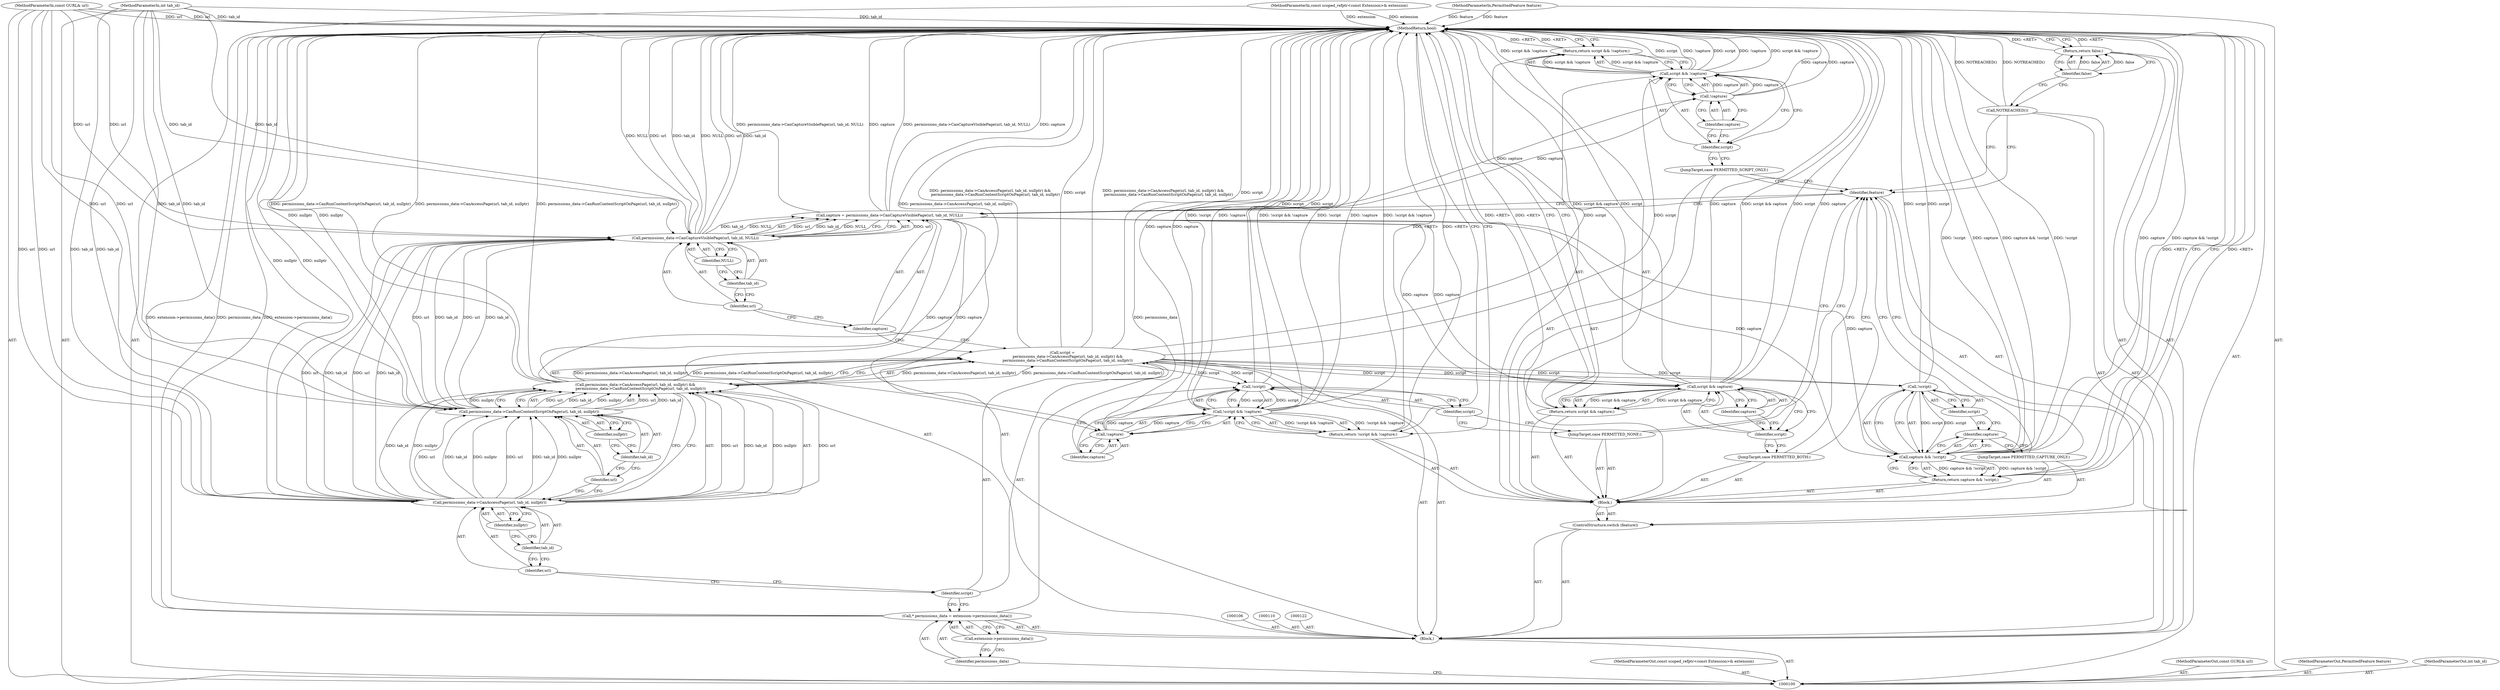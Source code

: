 digraph "1_Chrome_0660e08731fd42076d7242068e9eaed1482b14d5" {
"1000101" [label="(MethodParameterIn,const scoped_refptr<const Extension>& extension)"];
"1000207" [label="(MethodParameterOut,const scoped_refptr<const Extension>& extension)"];
"1000159" [label="(MethodReturn,bool)"];
"1000130" [label="(Identifier,feature)"];
"1000131" [label="(Block,)"];
"1000129" [label="(ControlStructure,switch (feature))"];
"1000132" [label="(JumpTarget,case PERMITTED_SCRIPT_ONLY:)"];
"1000134" [label="(Call,script && !capture)"];
"1000135" [label="(Identifier,script)"];
"1000136" [label="(Call,!capture)"];
"1000137" [label="(Identifier,capture)"];
"1000133" [label="(Return,return script && !capture;)"];
"1000138" [label="(JumpTarget,case PERMITTED_CAPTURE_ONLY:)"];
"1000140" [label="(Call,capture && !script)"];
"1000141" [label="(Identifier,capture)"];
"1000142" [label="(Call,!script)"];
"1000143" [label="(Identifier,script)"];
"1000139" [label="(Return,return capture && !script;)"];
"1000144" [label="(JumpTarget,case PERMITTED_BOTH:)"];
"1000146" [label="(Call,script && capture)"];
"1000147" [label="(Identifier,script)"];
"1000148" [label="(Identifier,capture)"];
"1000145" [label="(Return,return script && capture;)"];
"1000149" [label="(JumpTarget,case PERMITTED_NONE:)"];
"1000151" [label="(Call,!script && !capture)"];
"1000152" [label="(Call,!script)"];
"1000153" [label="(Identifier,script)"];
"1000154" [label="(Call,!capture)"];
"1000155" [label="(Identifier,capture)"];
"1000150" [label="(Return,return !script && !capture;)"];
"1000102" [label="(MethodParameterIn,const GURL& url)"];
"1000208" [label="(MethodParameterOut,const GURL& url)"];
"1000156" [label="(Call,NOTREACHED())"];
"1000158" [label="(Identifier,false)"];
"1000157" [label="(Return,return false;)"];
"1000103" [label="(MethodParameterIn,PermittedFeature feature)"];
"1000209" [label="(MethodParameterOut,PermittedFeature feature)"];
"1000104" [label="(MethodParameterIn,int tab_id)"];
"1000210" [label="(MethodParameterOut,int tab_id)"];
"1000105" [label="(Block,)"];
"1000107" [label="(Call,* permissions_data = extension->permissions_data())"];
"1000108" [label="(Identifier,permissions_data)"];
"1000109" [label="(Call,extension->permissions_data())"];
"1000111" [label="(Call,script =\n         permissions_data->CanAccessPage(url, tab_id, nullptr) &&\n         permissions_data->CanRunContentScriptOnPage(url, tab_id, nullptr))"];
"1000112" [label="(Identifier,script)"];
"1000115" [label="(Identifier,url)"];
"1000116" [label="(Identifier,tab_id)"];
"1000117" [label="(Identifier,nullptr)"];
"1000113" [label="(Call,permissions_data->CanAccessPage(url, tab_id, nullptr) &&\n         permissions_data->CanRunContentScriptOnPage(url, tab_id, nullptr))"];
"1000114" [label="(Call,permissions_data->CanAccessPage(url, tab_id, nullptr))"];
"1000119" [label="(Identifier,url)"];
"1000120" [label="(Identifier,tab_id)"];
"1000121" [label="(Identifier,nullptr)"];
"1000118" [label="(Call,permissions_data->CanRunContentScriptOnPage(url, tab_id, nullptr))"];
"1000125" [label="(Call,permissions_data->CanCaptureVisiblePage(url, tab_id, NULL))"];
"1000126" [label="(Identifier,url)"];
"1000127" [label="(Identifier,tab_id)"];
"1000128" [label="(Identifier,NULL)"];
"1000123" [label="(Call,capture = permissions_data->CanCaptureVisiblePage(url, tab_id, NULL))"];
"1000124" [label="(Identifier,capture)"];
"1000101" -> "1000100"  [label="AST: "];
"1000101" -> "1000159"  [label="DDG: extension"];
"1000207" -> "1000100"  [label="AST: "];
"1000159" -> "1000100"  [label="AST: "];
"1000159" -> "1000133"  [label="CFG: "];
"1000159" -> "1000139"  [label="CFG: "];
"1000159" -> "1000145"  [label="CFG: "];
"1000159" -> "1000150"  [label="CFG: "];
"1000159" -> "1000157"  [label="CFG: "];
"1000139" -> "1000159"  [label="DDG: <RET>"];
"1000145" -> "1000159"  [label="DDG: <RET>"];
"1000133" -> "1000159"  [label="DDG: <RET>"];
"1000114" -> "1000159"  [label="DDG: nullptr"];
"1000125" -> "1000159"  [label="DDG: url"];
"1000125" -> "1000159"  [label="DDG: tab_id"];
"1000125" -> "1000159"  [label="DDG: NULL"];
"1000140" -> "1000159"  [label="DDG: !script"];
"1000140" -> "1000159"  [label="DDG: capture"];
"1000140" -> "1000159"  [label="DDG: capture && !script"];
"1000123" -> "1000159"  [label="DDG: permissions_data->CanCaptureVisiblePage(url, tab_id, NULL)"];
"1000123" -> "1000159"  [label="DDG: capture"];
"1000107" -> "1000159"  [label="DDG: permissions_data"];
"1000107" -> "1000159"  [label="DDG: extension->permissions_data()"];
"1000104" -> "1000159"  [label="DDG: tab_id"];
"1000113" -> "1000159"  [label="DDG: permissions_data->CanAccessPage(url, tab_id, nullptr)"];
"1000113" -> "1000159"  [label="DDG: permissions_data->CanRunContentScriptOnPage(url, tab_id, nullptr)"];
"1000118" -> "1000159"  [label="DDG: nullptr"];
"1000146" -> "1000159"  [label="DDG: capture"];
"1000146" -> "1000159"  [label="DDG: script && capture"];
"1000146" -> "1000159"  [label="DDG: script"];
"1000151" -> "1000159"  [label="DDG: !capture"];
"1000151" -> "1000159"  [label="DDG: !script && !capture"];
"1000151" -> "1000159"  [label="DDG: !script"];
"1000154" -> "1000159"  [label="DDG: capture"];
"1000103" -> "1000159"  [label="DDG: feature"];
"1000134" -> "1000159"  [label="DDG: script && !capture"];
"1000134" -> "1000159"  [label="DDG: script"];
"1000134" -> "1000159"  [label="DDG: !capture"];
"1000152" -> "1000159"  [label="DDG: script"];
"1000102" -> "1000159"  [label="DDG: url"];
"1000111" -> "1000159"  [label="DDG: script"];
"1000111" -> "1000159"  [label="DDG: permissions_data->CanAccessPage(url, tab_id, nullptr) &&\n         permissions_data->CanRunContentScriptOnPage(url, tab_id, nullptr)"];
"1000101" -> "1000159"  [label="DDG: extension"];
"1000142" -> "1000159"  [label="DDG: script"];
"1000156" -> "1000159"  [label="DDG: NOTREACHED()"];
"1000136" -> "1000159"  [label="DDG: capture"];
"1000150" -> "1000159"  [label="DDG: <RET>"];
"1000157" -> "1000159"  [label="DDG: <RET>"];
"1000130" -> "1000129"  [label="AST: "];
"1000130" -> "1000123"  [label="CFG: "];
"1000132" -> "1000130"  [label="CFG: "];
"1000138" -> "1000130"  [label="CFG: "];
"1000144" -> "1000130"  [label="CFG: "];
"1000149" -> "1000130"  [label="CFG: "];
"1000156" -> "1000130"  [label="CFG: "];
"1000131" -> "1000129"  [label="AST: "];
"1000132" -> "1000131"  [label="AST: "];
"1000133" -> "1000131"  [label="AST: "];
"1000138" -> "1000131"  [label="AST: "];
"1000139" -> "1000131"  [label="AST: "];
"1000144" -> "1000131"  [label="AST: "];
"1000145" -> "1000131"  [label="AST: "];
"1000149" -> "1000131"  [label="AST: "];
"1000150" -> "1000131"  [label="AST: "];
"1000129" -> "1000105"  [label="AST: "];
"1000130" -> "1000129"  [label="AST: "];
"1000131" -> "1000129"  [label="AST: "];
"1000132" -> "1000131"  [label="AST: "];
"1000132" -> "1000130"  [label="CFG: "];
"1000135" -> "1000132"  [label="CFG: "];
"1000134" -> "1000133"  [label="AST: "];
"1000134" -> "1000135"  [label="CFG: "];
"1000134" -> "1000136"  [label="CFG: "];
"1000135" -> "1000134"  [label="AST: "];
"1000136" -> "1000134"  [label="AST: "];
"1000133" -> "1000134"  [label="CFG: "];
"1000134" -> "1000159"  [label="DDG: script && !capture"];
"1000134" -> "1000159"  [label="DDG: script"];
"1000134" -> "1000159"  [label="DDG: !capture"];
"1000134" -> "1000133"  [label="DDG: script && !capture"];
"1000111" -> "1000134"  [label="DDG: script"];
"1000136" -> "1000134"  [label="DDG: capture"];
"1000135" -> "1000134"  [label="AST: "];
"1000135" -> "1000132"  [label="CFG: "];
"1000137" -> "1000135"  [label="CFG: "];
"1000134" -> "1000135"  [label="CFG: "];
"1000136" -> "1000134"  [label="AST: "];
"1000136" -> "1000137"  [label="CFG: "];
"1000137" -> "1000136"  [label="AST: "];
"1000134" -> "1000136"  [label="CFG: "];
"1000136" -> "1000159"  [label="DDG: capture"];
"1000136" -> "1000134"  [label="DDG: capture"];
"1000123" -> "1000136"  [label="DDG: capture"];
"1000137" -> "1000136"  [label="AST: "];
"1000137" -> "1000135"  [label="CFG: "];
"1000136" -> "1000137"  [label="CFG: "];
"1000133" -> "1000131"  [label="AST: "];
"1000133" -> "1000134"  [label="CFG: "];
"1000134" -> "1000133"  [label="AST: "];
"1000159" -> "1000133"  [label="CFG: "];
"1000133" -> "1000159"  [label="DDG: <RET>"];
"1000134" -> "1000133"  [label="DDG: script && !capture"];
"1000138" -> "1000131"  [label="AST: "];
"1000138" -> "1000130"  [label="CFG: "];
"1000141" -> "1000138"  [label="CFG: "];
"1000140" -> "1000139"  [label="AST: "];
"1000140" -> "1000141"  [label="CFG: "];
"1000140" -> "1000142"  [label="CFG: "];
"1000141" -> "1000140"  [label="AST: "];
"1000142" -> "1000140"  [label="AST: "];
"1000139" -> "1000140"  [label="CFG: "];
"1000140" -> "1000159"  [label="DDG: !script"];
"1000140" -> "1000159"  [label="DDG: capture"];
"1000140" -> "1000159"  [label="DDG: capture && !script"];
"1000140" -> "1000139"  [label="DDG: capture && !script"];
"1000123" -> "1000140"  [label="DDG: capture"];
"1000142" -> "1000140"  [label="DDG: script"];
"1000141" -> "1000140"  [label="AST: "];
"1000141" -> "1000138"  [label="CFG: "];
"1000143" -> "1000141"  [label="CFG: "];
"1000140" -> "1000141"  [label="CFG: "];
"1000142" -> "1000140"  [label="AST: "];
"1000142" -> "1000143"  [label="CFG: "];
"1000143" -> "1000142"  [label="AST: "];
"1000140" -> "1000142"  [label="CFG: "];
"1000142" -> "1000159"  [label="DDG: script"];
"1000142" -> "1000140"  [label="DDG: script"];
"1000111" -> "1000142"  [label="DDG: script"];
"1000143" -> "1000142"  [label="AST: "];
"1000143" -> "1000141"  [label="CFG: "];
"1000142" -> "1000143"  [label="CFG: "];
"1000139" -> "1000131"  [label="AST: "];
"1000139" -> "1000140"  [label="CFG: "];
"1000140" -> "1000139"  [label="AST: "];
"1000159" -> "1000139"  [label="CFG: "];
"1000139" -> "1000159"  [label="DDG: <RET>"];
"1000140" -> "1000139"  [label="DDG: capture && !script"];
"1000144" -> "1000131"  [label="AST: "];
"1000144" -> "1000130"  [label="CFG: "];
"1000147" -> "1000144"  [label="CFG: "];
"1000146" -> "1000145"  [label="AST: "];
"1000146" -> "1000147"  [label="CFG: "];
"1000146" -> "1000148"  [label="CFG: "];
"1000147" -> "1000146"  [label="AST: "];
"1000148" -> "1000146"  [label="AST: "];
"1000145" -> "1000146"  [label="CFG: "];
"1000146" -> "1000159"  [label="DDG: capture"];
"1000146" -> "1000159"  [label="DDG: script && capture"];
"1000146" -> "1000159"  [label="DDG: script"];
"1000146" -> "1000145"  [label="DDG: script && capture"];
"1000111" -> "1000146"  [label="DDG: script"];
"1000123" -> "1000146"  [label="DDG: capture"];
"1000147" -> "1000146"  [label="AST: "];
"1000147" -> "1000144"  [label="CFG: "];
"1000148" -> "1000147"  [label="CFG: "];
"1000146" -> "1000147"  [label="CFG: "];
"1000148" -> "1000146"  [label="AST: "];
"1000148" -> "1000147"  [label="CFG: "];
"1000146" -> "1000148"  [label="CFG: "];
"1000145" -> "1000131"  [label="AST: "];
"1000145" -> "1000146"  [label="CFG: "];
"1000146" -> "1000145"  [label="AST: "];
"1000159" -> "1000145"  [label="CFG: "];
"1000145" -> "1000159"  [label="DDG: <RET>"];
"1000146" -> "1000145"  [label="DDG: script && capture"];
"1000149" -> "1000131"  [label="AST: "];
"1000149" -> "1000130"  [label="CFG: "];
"1000153" -> "1000149"  [label="CFG: "];
"1000151" -> "1000150"  [label="AST: "];
"1000151" -> "1000152"  [label="CFG: "];
"1000151" -> "1000154"  [label="CFG: "];
"1000152" -> "1000151"  [label="AST: "];
"1000154" -> "1000151"  [label="AST: "];
"1000150" -> "1000151"  [label="CFG: "];
"1000151" -> "1000159"  [label="DDG: !capture"];
"1000151" -> "1000159"  [label="DDG: !script && !capture"];
"1000151" -> "1000159"  [label="DDG: !script"];
"1000151" -> "1000150"  [label="DDG: !script && !capture"];
"1000152" -> "1000151"  [label="DDG: script"];
"1000154" -> "1000151"  [label="DDG: capture"];
"1000152" -> "1000151"  [label="AST: "];
"1000152" -> "1000153"  [label="CFG: "];
"1000153" -> "1000152"  [label="AST: "];
"1000155" -> "1000152"  [label="CFG: "];
"1000151" -> "1000152"  [label="CFG: "];
"1000152" -> "1000159"  [label="DDG: script"];
"1000152" -> "1000151"  [label="DDG: script"];
"1000111" -> "1000152"  [label="DDG: script"];
"1000153" -> "1000152"  [label="AST: "];
"1000153" -> "1000149"  [label="CFG: "];
"1000152" -> "1000153"  [label="CFG: "];
"1000154" -> "1000151"  [label="AST: "];
"1000154" -> "1000155"  [label="CFG: "];
"1000155" -> "1000154"  [label="AST: "];
"1000151" -> "1000154"  [label="CFG: "];
"1000154" -> "1000159"  [label="DDG: capture"];
"1000154" -> "1000151"  [label="DDG: capture"];
"1000123" -> "1000154"  [label="DDG: capture"];
"1000155" -> "1000154"  [label="AST: "];
"1000155" -> "1000152"  [label="CFG: "];
"1000154" -> "1000155"  [label="CFG: "];
"1000150" -> "1000131"  [label="AST: "];
"1000150" -> "1000151"  [label="CFG: "];
"1000151" -> "1000150"  [label="AST: "];
"1000159" -> "1000150"  [label="CFG: "];
"1000150" -> "1000159"  [label="DDG: <RET>"];
"1000151" -> "1000150"  [label="DDG: !script && !capture"];
"1000102" -> "1000100"  [label="AST: "];
"1000102" -> "1000159"  [label="DDG: url"];
"1000102" -> "1000114"  [label="DDG: url"];
"1000102" -> "1000118"  [label="DDG: url"];
"1000102" -> "1000125"  [label="DDG: url"];
"1000208" -> "1000100"  [label="AST: "];
"1000156" -> "1000105"  [label="AST: "];
"1000156" -> "1000130"  [label="CFG: "];
"1000158" -> "1000156"  [label="CFG: "];
"1000156" -> "1000159"  [label="DDG: NOTREACHED()"];
"1000158" -> "1000157"  [label="AST: "];
"1000158" -> "1000156"  [label="CFG: "];
"1000157" -> "1000158"  [label="CFG: "];
"1000158" -> "1000157"  [label="DDG: false"];
"1000157" -> "1000105"  [label="AST: "];
"1000157" -> "1000158"  [label="CFG: "];
"1000158" -> "1000157"  [label="AST: "];
"1000159" -> "1000157"  [label="CFG: "];
"1000157" -> "1000159"  [label="DDG: <RET>"];
"1000158" -> "1000157"  [label="DDG: false"];
"1000103" -> "1000100"  [label="AST: "];
"1000103" -> "1000159"  [label="DDG: feature"];
"1000209" -> "1000100"  [label="AST: "];
"1000104" -> "1000100"  [label="AST: "];
"1000104" -> "1000159"  [label="DDG: tab_id"];
"1000104" -> "1000114"  [label="DDG: tab_id"];
"1000104" -> "1000118"  [label="DDG: tab_id"];
"1000104" -> "1000125"  [label="DDG: tab_id"];
"1000210" -> "1000100"  [label="AST: "];
"1000105" -> "1000100"  [label="AST: "];
"1000106" -> "1000105"  [label="AST: "];
"1000107" -> "1000105"  [label="AST: "];
"1000110" -> "1000105"  [label="AST: "];
"1000111" -> "1000105"  [label="AST: "];
"1000122" -> "1000105"  [label="AST: "];
"1000123" -> "1000105"  [label="AST: "];
"1000129" -> "1000105"  [label="AST: "];
"1000156" -> "1000105"  [label="AST: "];
"1000157" -> "1000105"  [label="AST: "];
"1000107" -> "1000105"  [label="AST: "];
"1000107" -> "1000109"  [label="CFG: "];
"1000108" -> "1000107"  [label="AST: "];
"1000109" -> "1000107"  [label="AST: "];
"1000112" -> "1000107"  [label="CFG: "];
"1000107" -> "1000159"  [label="DDG: permissions_data"];
"1000107" -> "1000159"  [label="DDG: extension->permissions_data()"];
"1000108" -> "1000107"  [label="AST: "];
"1000108" -> "1000100"  [label="CFG: "];
"1000109" -> "1000108"  [label="CFG: "];
"1000109" -> "1000107"  [label="AST: "];
"1000109" -> "1000108"  [label="CFG: "];
"1000107" -> "1000109"  [label="CFG: "];
"1000111" -> "1000105"  [label="AST: "];
"1000111" -> "1000113"  [label="CFG: "];
"1000112" -> "1000111"  [label="AST: "];
"1000113" -> "1000111"  [label="AST: "];
"1000124" -> "1000111"  [label="CFG: "];
"1000111" -> "1000159"  [label="DDG: script"];
"1000111" -> "1000159"  [label="DDG: permissions_data->CanAccessPage(url, tab_id, nullptr) &&\n         permissions_data->CanRunContentScriptOnPage(url, tab_id, nullptr)"];
"1000113" -> "1000111"  [label="DDG: permissions_data->CanAccessPage(url, tab_id, nullptr)"];
"1000113" -> "1000111"  [label="DDG: permissions_data->CanRunContentScriptOnPage(url, tab_id, nullptr)"];
"1000111" -> "1000134"  [label="DDG: script"];
"1000111" -> "1000142"  [label="DDG: script"];
"1000111" -> "1000146"  [label="DDG: script"];
"1000111" -> "1000152"  [label="DDG: script"];
"1000112" -> "1000111"  [label="AST: "];
"1000112" -> "1000107"  [label="CFG: "];
"1000115" -> "1000112"  [label="CFG: "];
"1000115" -> "1000114"  [label="AST: "];
"1000115" -> "1000112"  [label="CFG: "];
"1000116" -> "1000115"  [label="CFG: "];
"1000116" -> "1000114"  [label="AST: "];
"1000116" -> "1000115"  [label="CFG: "];
"1000117" -> "1000116"  [label="CFG: "];
"1000117" -> "1000114"  [label="AST: "];
"1000117" -> "1000116"  [label="CFG: "];
"1000114" -> "1000117"  [label="CFG: "];
"1000113" -> "1000111"  [label="AST: "];
"1000113" -> "1000114"  [label="CFG: "];
"1000113" -> "1000118"  [label="CFG: "];
"1000114" -> "1000113"  [label="AST: "];
"1000118" -> "1000113"  [label="AST: "];
"1000111" -> "1000113"  [label="CFG: "];
"1000113" -> "1000159"  [label="DDG: permissions_data->CanAccessPage(url, tab_id, nullptr)"];
"1000113" -> "1000159"  [label="DDG: permissions_data->CanRunContentScriptOnPage(url, tab_id, nullptr)"];
"1000113" -> "1000111"  [label="DDG: permissions_data->CanAccessPage(url, tab_id, nullptr)"];
"1000113" -> "1000111"  [label="DDG: permissions_data->CanRunContentScriptOnPage(url, tab_id, nullptr)"];
"1000114" -> "1000113"  [label="DDG: url"];
"1000114" -> "1000113"  [label="DDG: tab_id"];
"1000114" -> "1000113"  [label="DDG: nullptr"];
"1000118" -> "1000113"  [label="DDG: url"];
"1000118" -> "1000113"  [label="DDG: tab_id"];
"1000118" -> "1000113"  [label="DDG: nullptr"];
"1000114" -> "1000113"  [label="AST: "];
"1000114" -> "1000117"  [label="CFG: "];
"1000115" -> "1000114"  [label="AST: "];
"1000116" -> "1000114"  [label="AST: "];
"1000117" -> "1000114"  [label="AST: "];
"1000119" -> "1000114"  [label="CFG: "];
"1000113" -> "1000114"  [label="CFG: "];
"1000114" -> "1000159"  [label="DDG: nullptr"];
"1000114" -> "1000113"  [label="DDG: url"];
"1000114" -> "1000113"  [label="DDG: tab_id"];
"1000114" -> "1000113"  [label="DDG: nullptr"];
"1000102" -> "1000114"  [label="DDG: url"];
"1000104" -> "1000114"  [label="DDG: tab_id"];
"1000114" -> "1000118"  [label="DDG: url"];
"1000114" -> "1000118"  [label="DDG: tab_id"];
"1000114" -> "1000118"  [label="DDG: nullptr"];
"1000114" -> "1000125"  [label="DDG: url"];
"1000114" -> "1000125"  [label="DDG: tab_id"];
"1000119" -> "1000118"  [label="AST: "];
"1000119" -> "1000114"  [label="CFG: "];
"1000120" -> "1000119"  [label="CFG: "];
"1000120" -> "1000118"  [label="AST: "];
"1000120" -> "1000119"  [label="CFG: "];
"1000121" -> "1000120"  [label="CFG: "];
"1000121" -> "1000118"  [label="AST: "];
"1000121" -> "1000120"  [label="CFG: "];
"1000118" -> "1000121"  [label="CFG: "];
"1000118" -> "1000113"  [label="AST: "];
"1000118" -> "1000121"  [label="CFG: "];
"1000119" -> "1000118"  [label="AST: "];
"1000120" -> "1000118"  [label="AST: "];
"1000121" -> "1000118"  [label="AST: "];
"1000113" -> "1000118"  [label="CFG: "];
"1000118" -> "1000159"  [label="DDG: nullptr"];
"1000118" -> "1000113"  [label="DDG: url"];
"1000118" -> "1000113"  [label="DDG: tab_id"];
"1000118" -> "1000113"  [label="DDG: nullptr"];
"1000114" -> "1000118"  [label="DDG: url"];
"1000114" -> "1000118"  [label="DDG: tab_id"];
"1000114" -> "1000118"  [label="DDG: nullptr"];
"1000102" -> "1000118"  [label="DDG: url"];
"1000104" -> "1000118"  [label="DDG: tab_id"];
"1000118" -> "1000125"  [label="DDG: url"];
"1000118" -> "1000125"  [label="DDG: tab_id"];
"1000125" -> "1000123"  [label="AST: "];
"1000125" -> "1000128"  [label="CFG: "];
"1000126" -> "1000125"  [label="AST: "];
"1000127" -> "1000125"  [label="AST: "];
"1000128" -> "1000125"  [label="AST: "];
"1000123" -> "1000125"  [label="CFG: "];
"1000125" -> "1000159"  [label="DDG: url"];
"1000125" -> "1000159"  [label="DDG: tab_id"];
"1000125" -> "1000159"  [label="DDG: NULL"];
"1000125" -> "1000123"  [label="DDG: url"];
"1000125" -> "1000123"  [label="DDG: tab_id"];
"1000125" -> "1000123"  [label="DDG: NULL"];
"1000114" -> "1000125"  [label="DDG: url"];
"1000114" -> "1000125"  [label="DDG: tab_id"];
"1000118" -> "1000125"  [label="DDG: url"];
"1000118" -> "1000125"  [label="DDG: tab_id"];
"1000102" -> "1000125"  [label="DDG: url"];
"1000104" -> "1000125"  [label="DDG: tab_id"];
"1000126" -> "1000125"  [label="AST: "];
"1000126" -> "1000124"  [label="CFG: "];
"1000127" -> "1000126"  [label="CFG: "];
"1000127" -> "1000125"  [label="AST: "];
"1000127" -> "1000126"  [label="CFG: "];
"1000128" -> "1000127"  [label="CFG: "];
"1000128" -> "1000125"  [label="AST: "];
"1000128" -> "1000127"  [label="CFG: "];
"1000125" -> "1000128"  [label="CFG: "];
"1000123" -> "1000105"  [label="AST: "];
"1000123" -> "1000125"  [label="CFG: "];
"1000124" -> "1000123"  [label="AST: "];
"1000125" -> "1000123"  [label="AST: "];
"1000130" -> "1000123"  [label="CFG: "];
"1000123" -> "1000159"  [label="DDG: permissions_data->CanCaptureVisiblePage(url, tab_id, NULL)"];
"1000123" -> "1000159"  [label="DDG: capture"];
"1000125" -> "1000123"  [label="DDG: url"];
"1000125" -> "1000123"  [label="DDG: tab_id"];
"1000125" -> "1000123"  [label="DDG: NULL"];
"1000123" -> "1000136"  [label="DDG: capture"];
"1000123" -> "1000140"  [label="DDG: capture"];
"1000123" -> "1000146"  [label="DDG: capture"];
"1000123" -> "1000154"  [label="DDG: capture"];
"1000124" -> "1000123"  [label="AST: "];
"1000124" -> "1000111"  [label="CFG: "];
"1000126" -> "1000124"  [label="CFG: "];
}
